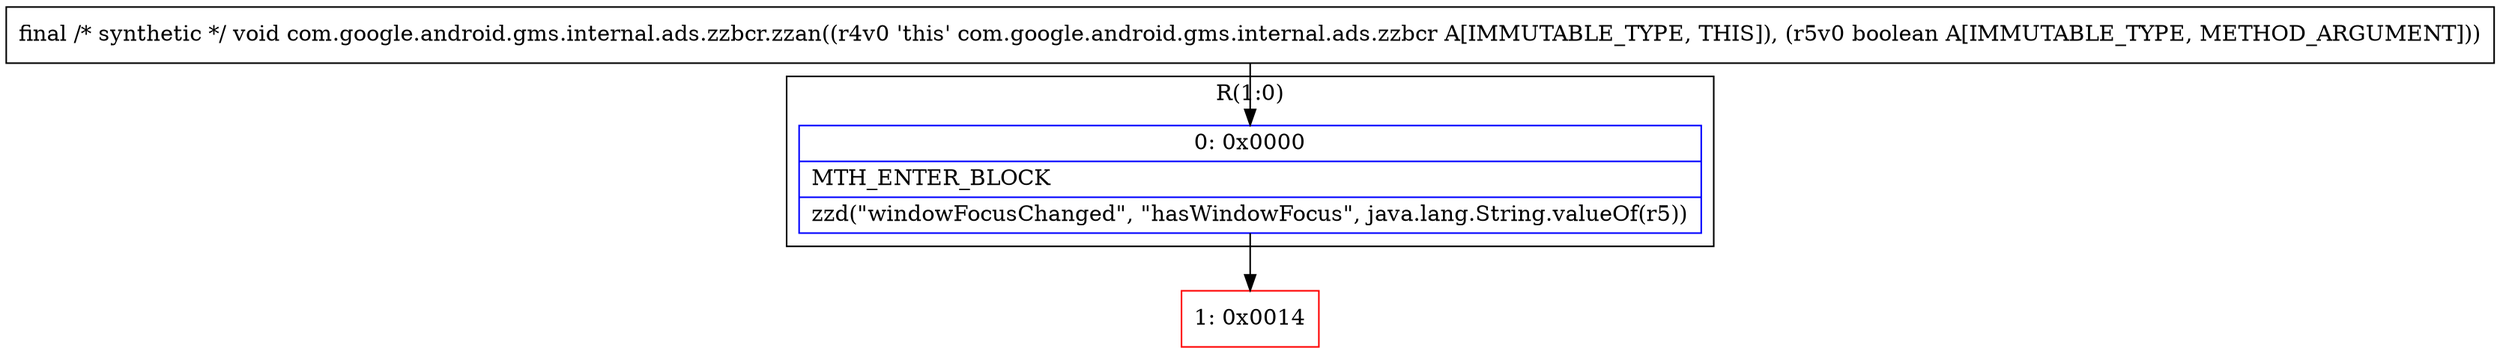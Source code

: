 digraph "CFG forcom.google.android.gms.internal.ads.zzbcr.zzan(Z)V" {
subgraph cluster_Region_436984278 {
label = "R(1:0)";
node [shape=record,color=blue];
Node_0 [shape=record,label="{0\:\ 0x0000|MTH_ENTER_BLOCK\l|zzd(\"windowFocusChanged\", \"hasWindowFocus\", java.lang.String.valueOf(r5))\l}"];
}
Node_1 [shape=record,color=red,label="{1\:\ 0x0014}"];
MethodNode[shape=record,label="{final \/* synthetic *\/ void com.google.android.gms.internal.ads.zzbcr.zzan((r4v0 'this' com.google.android.gms.internal.ads.zzbcr A[IMMUTABLE_TYPE, THIS]), (r5v0 boolean A[IMMUTABLE_TYPE, METHOD_ARGUMENT])) }"];
MethodNode -> Node_0;
Node_0 -> Node_1;
}

